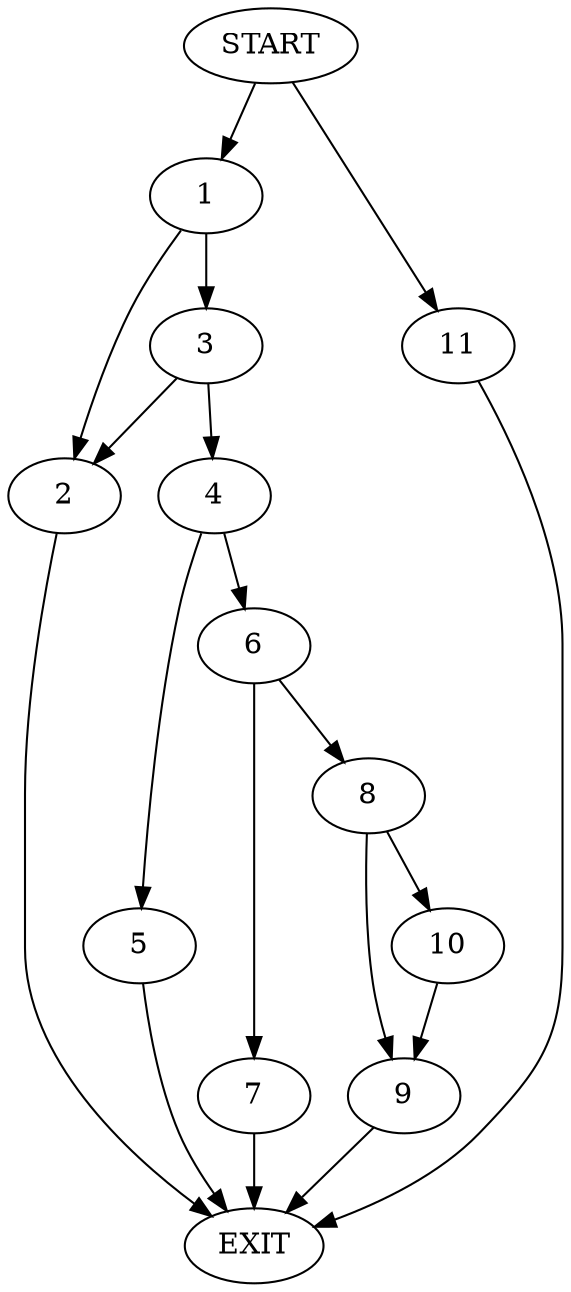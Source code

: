 digraph {
0 [label="START"]
12 [label="EXIT"]
0 -> 1
1 -> 2
1 -> 3
3 -> 4
3 -> 2
2 -> 12
4 -> 5
4 -> 6
5 -> 12
6 -> 7
6 -> 8
7 -> 12
8 -> 9
8 -> 10
9 -> 12
10 -> 9
0 -> 11
11 -> 12
}
